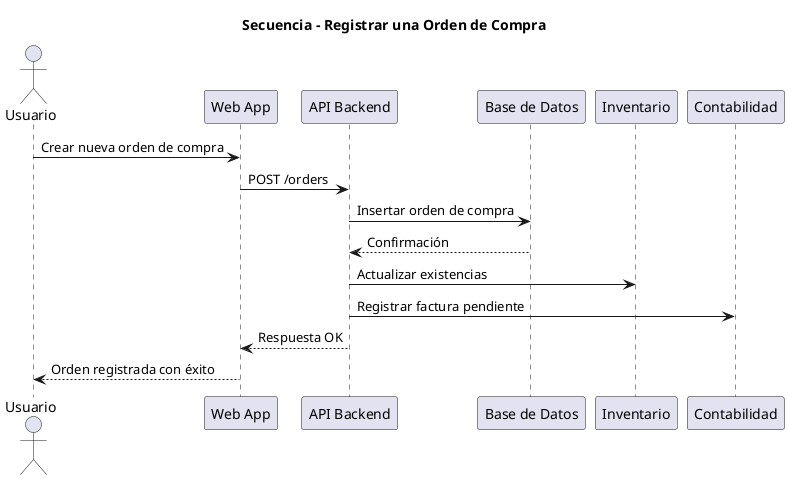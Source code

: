 @startuml Sequence_Register_Sale
actor Usuario
participant "Web App" as Web
participant "API Backend" as API
participant "Base de Datos" as DB
participant "Inventario" as Inv
participant "Contabilidad" as Acc

title Secuencia - Registrar una Orden de Compra

Usuario -> Web: Crear nueva orden de compra
Web -> API: POST /orders
API -> DB: Insertar orden de compra
DB --> API: Confirmación

API -> Inv: Actualizar existencias
API -> Acc: Registrar factura pendiente
API --> Web: Respuesta OK
Web --> Usuario: Orden registrada con éxito

@enduml
